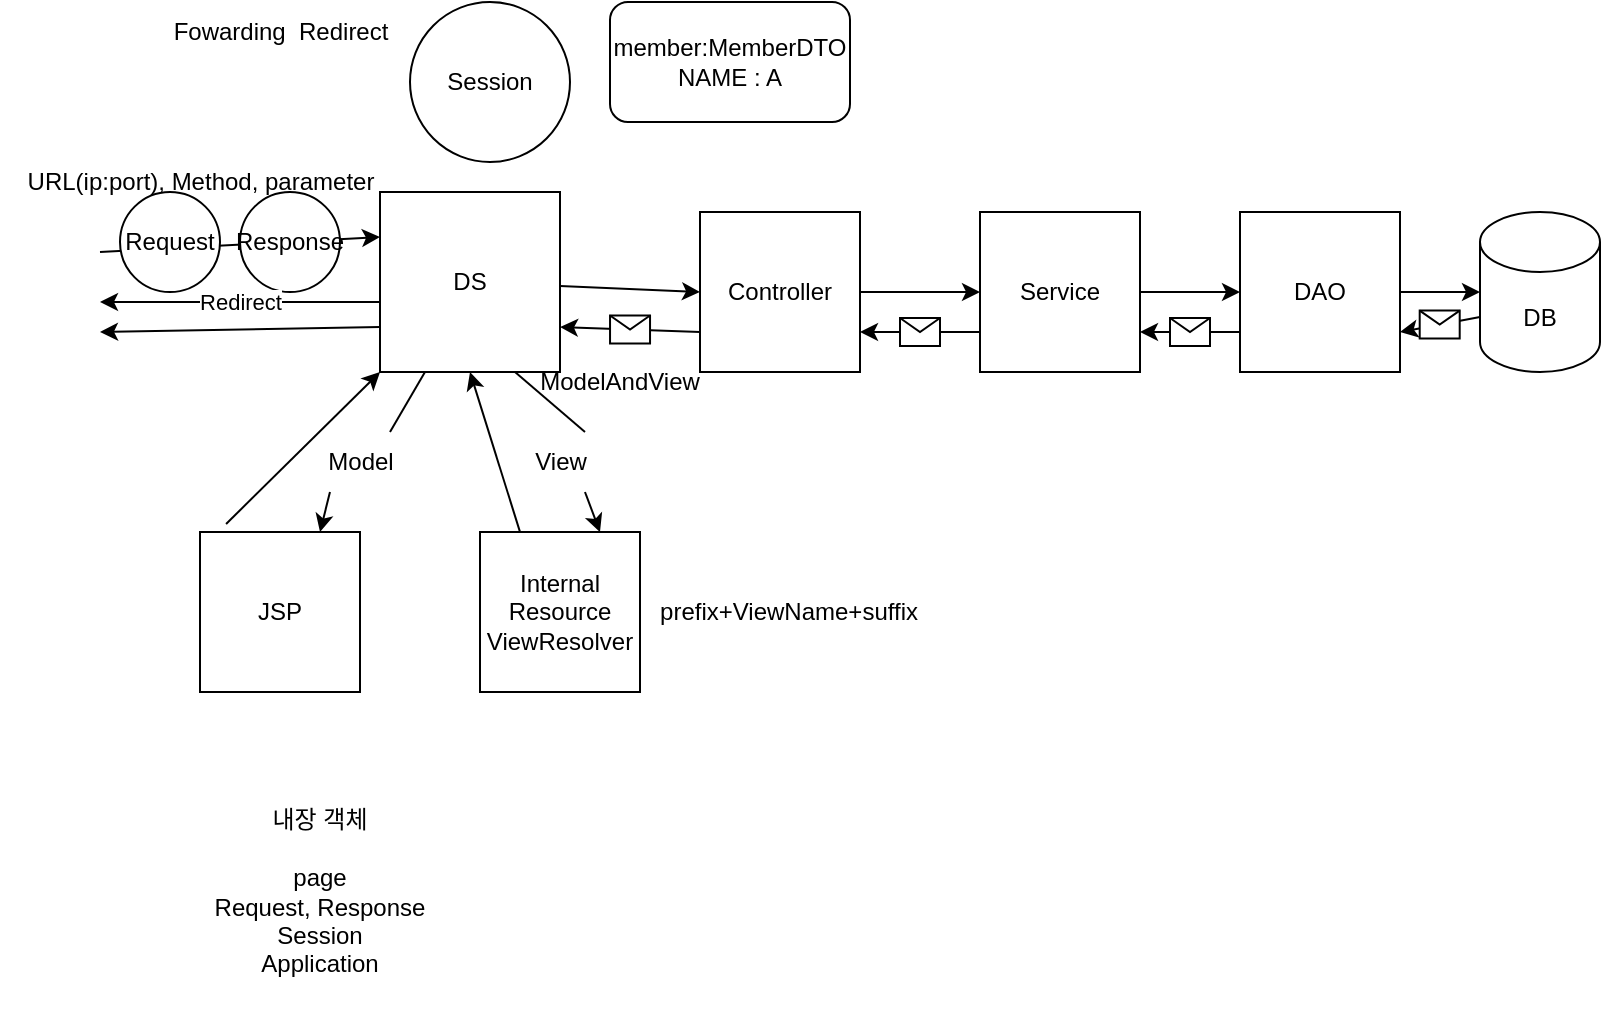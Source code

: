 <mxfile version="20.8.20" type="github" pages="3">
  <diagram name="페이지-1" id="8VsX6u2GSIh2Y2j6Jof8">
    <mxGraphModel dx="1434" dy="796" grid="1" gridSize="10" guides="1" tooltips="1" connect="1" arrows="1" fold="1" page="1" pageScale="1" pageWidth="827" pageHeight="1169" math="0" shadow="0">
      <root>
        <mxCell id="0" />
        <mxCell id="1" parent="0" />
        <mxCell id="Co6OWSpJsQyxa1vnx8kF-1" value="DB" style="shape=cylinder3;whiteSpace=wrap;html=1;boundedLbl=1;backgroundOutline=1;size=15;" parent="1" vertex="1">
          <mxGeometry x="740" y="120" width="60" height="80" as="geometry" />
        </mxCell>
        <mxCell id="Co6OWSpJsQyxa1vnx8kF-2" value="DAO" style="whiteSpace=wrap;html=1;aspect=fixed;" parent="1" vertex="1">
          <mxGeometry x="620" y="120" width="80" height="80" as="geometry" />
        </mxCell>
        <mxCell id="Co6OWSpJsQyxa1vnx8kF-3" value="Service" style="whiteSpace=wrap;html=1;aspect=fixed;" parent="1" vertex="1">
          <mxGeometry x="490" y="120" width="80" height="80" as="geometry" />
        </mxCell>
        <mxCell id="Co6OWSpJsQyxa1vnx8kF-4" value="Controller" style="whiteSpace=wrap;html=1;aspect=fixed;" parent="1" vertex="1">
          <mxGeometry x="350" y="120" width="80" height="80" as="geometry" />
        </mxCell>
        <mxCell id="Co6OWSpJsQyxa1vnx8kF-5" value="JSP" style="whiteSpace=wrap;html=1;aspect=fixed;" parent="1" vertex="1">
          <mxGeometry x="100" y="280" width="80" height="80" as="geometry" />
        </mxCell>
        <mxCell id="Co6OWSpJsQyxa1vnx8kF-6" value="DS" style="whiteSpace=wrap;html=1;aspect=fixed;" parent="1" vertex="1">
          <mxGeometry x="190" y="110" width="90" height="90" as="geometry" />
        </mxCell>
        <mxCell id="Co6OWSpJsQyxa1vnx8kF-7" value="Internal&lt;br&gt;Resource&lt;br&gt;ViewResolver" style="whiteSpace=wrap;html=1;aspect=fixed;" parent="1" vertex="1">
          <mxGeometry x="240" y="280" width="80" height="80" as="geometry" />
        </mxCell>
        <mxCell id="Co6OWSpJsQyxa1vnx8kF-9" value="" style="endArrow=classic;html=1;rounded=0;" parent="1" source="Co6OWSpJsQyxa1vnx8kF-6" edge="1">
          <mxGeometry width="50" height="50" relative="1" as="geometry">
            <mxPoint x="360" y="210" as="sourcePoint" />
            <mxPoint x="350" y="160" as="targetPoint" />
          </mxGeometry>
        </mxCell>
        <mxCell id="Co6OWSpJsQyxa1vnx8kF-10" value="" style="endArrow=classic;html=1;rounded=0;" parent="1" source="Co6OWSpJsQyxa1vnx8kF-4" edge="1">
          <mxGeometry width="50" height="50" relative="1" as="geometry">
            <mxPoint x="470" y="210" as="sourcePoint" />
            <mxPoint x="490" y="160" as="targetPoint" />
          </mxGeometry>
        </mxCell>
        <mxCell id="Co6OWSpJsQyxa1vnx8kF-11" value="" style="endArrow=classic;html=1;rounded=0;" parent="1" source="Co6OWSpJsQyxa1vnx8kF-3" edge="1">
          <mxGeometry width="50" height="50" relative="1" as="geometry">
            <mxPoint x="610" y="210" as="sourcePoint" />
            <mxPoint x="620" y="160" as="targetPoint" />
          </mxGeometry>
        </mxCell>
        <mxCell id="Co6OWSpJsQyxa1vnx8kF-12" value="" style="endArrow=classic;html=1;rounded=0;exitX=1;exitY=0.5;exitDx=0;exitDy=0;entryX=0;entryY=0.5;entryDx=0;entryDy=0;entryPerimeter=0;" parent="1" source="Co6OWSpJsQyxa1vnx8kF-2" target="Co6OWSpJsQyxa1vnx8kF-1" edge="1">
          <mxGeometry width="50" height="50" relative="1" as="geometry">
            <mxPoint x="430" y="350" as="sourcePoint" />
            <mxPoint x="480" y="300" as="targetPoint" />
          </mxGeometry>
        </mxCell>
        <mxCell id="Co6OWSpJsQyxa1vnx8kF-13" value="" style="endArrow=classic;html=1;rounded=0;exitX=0;exitY=0;exitDx=0;exitDy=52.5;exitPerimeter=0;entryX=1;entryY=0.75;entryDx=0;entryDy=0;" parent="1" source="Co6OWSpJsQyxa1vnx8kF-1" target="Co6OWSpJsQyxa1vnx8kF-2" edge="1">
          <mxGeometry relative="1" as="geometry">
            <mxPoint x="410" y="330" as="sourcePoint" />
            <mxPoint x="510" y="330" as="targetPoint" />
          </mxGeometry>
        </mxCell>
        <mxCell id="Co6OWSpJsQyxa1vnx8kF-14" value="" style="shape=message;html=1;outlineConnect=0;" parent="Co6OWSpJsQyxa1vnx8kF-13" vertex="1">
          <mxGeometry width="20" height="14" relative="1" as="geometry">
            <mxPoint x="-10" y="-7" as="offset" />
          </mxGeometry>
        </mxCell>
        <mxCell id="Co6OWSpJsQyxa1vnx8kF-16" value="" style="endArrow=classic;html=1;rounded=0;exitX=0;exitY=0.75;exitDx=0;exitDy=0;entryX=1;entryY=0.75;entryDx=0;entryDy=0;" parent="1" source="Co6OWSpJsQyxa1vnx8kF-2" target="Co6OWSpJsQyxa1vnx8kF-3" edge="1">
          <mxGeometry relative="1" as="geometry">
            <mxPoint x="540" y="330" as="sourcePoint" />
            <mxPoint x="640" y="330" as="targetPoint" />
          </mxGeometry>
        </mxCell>
        <mxCell id="Co6OWSpJsQyxa1vnx8kF-17" value="" style="shape=message;html=1;outlineConnect=0;" parent="Co6OWSpJsQyxa1vnx8kF-16" vertex="1">
          <mxGeometry width="20" height="14" relative="1" as="geometry">
            <mxPoint x="-10" y="-7" as="offset" />
          </mxGeometry>
        </mxCell>
        <mxCell id="Co6OWSpJsQyxa1vnx8kF-18" value="" style="endArrow=classic;html=1;rounded=0;exitX=0;exitY=0.75;exitDx=0;exitDy=0;entryX=1;entryY=0.75;entryDx=0;entryDy=0;" parent="1" source="Co6OWSpJsQyxa1vnx8kF-3" target="Co6OWSpJsQyxa1vnx8kF-4" edge="1">
          <mxGeometry relative="1" as="geometry">
            <mxPoint x="410" y="330" as="sourcePoint" />
            <mxPoint x="510" y="330" as="targetPoint" />
          </mxGeometry>
        </mxCell>
        <mxCell id="Co6OWSpJsQyxa1vnx8kF-19" value="" style="shape=message;html=1;outlineConnect=0;" parent="Co6OWSpJsQyxa1vnx8kF-18" vertex="1">
          <mxGeometry width="20" height="14" relative="1" as="geometry">
            <mxPoint x="-10" y="-7" as="offset" />
          </mxGeometry>
        </mxCell>
        <mxCell id="Co6OWSpJsQyxa1vnx8kF-20" value="" style="endArrow=classic;html=1;rounded=0;exitX=0;exitY=0.75;exitDx=0;exitDy=0;entryX=1;entryY=0.75;entryDx=0;entryDy=0;" parent="1" source="Co6OWSpJsQyxa1vnx8kF-4" target="Co6OWSpJsQyxa1vnx8kF-6" edge="1">
          <mxGeometry relative="1" as="geometry">
            <mxPoint x="410" y="330" as="sourcePoint" />
            <mxPoint x="510" y="330" as="targetPoint" />
          </mxGeometry>
        </mxCell>
        <mxCell id="Co6OWSpJsQyxa1vnx8kF-21" value="" style="shape=message;html=1;outlineConnect=0;" parent="Co6OWSpJsQyxa1vnx8kF-20" vertex="1">
          <mxGeometry width="20" height="14" relative="1" as="geometry">
            <mxPoint x="-10" y="-7" as="offset" />
          </mxGeometry>
        </mxCell>
        <mxCell id="Co6OWSpJsQyxa1vnx8kF-22" value="ModelAndView" style="text;html=1;strokeColor=none;fillColor=none;align=center;verticalAlign=middle;whiteSpace=wrap;rounded=0;" parent="1" vertex="1">
          <mxGeometry x="280" y="190" width="60" height="30" as="geometry" />
        </mxCell>
        <mxCell id="Co6OWSpJsQyxa1vnx8kF-23" value="" style="endArrow=classic;html=1;rounded=0;exitX=0.75;exitY=1;exitDx=0;exitDy=0;entryX=0.75;entryY=0;entryDx=0;entryDy=0;startArrow=none;" parent="1" source="Co6OWSpJsQyxa1vnx8kF-24" target="Co6OWSpJsQyxa1vnx8kF-7" edge="1">
          <mxGeometry width="50" height="50" relative="1" as="geometry">
            <mxPoint x="430" y="150" as="sourcePoint" />
            <mxPoint x="480" y="100" as="targetPoint" />
          </mxGeometry>
        </mxCell>
        <mxCell id="Co6OWSpJsQyxa1vnx8kF-25" value="prefix+ViewName+suffix" style="text;html=1;align=center;verticalAlign=middle;resizable=0;points=[];autosize=1;strokeColor=none;fillColor=none;" parent="1" vertex="1">
          <mxGeometry x="319" y="305" width="150" height="30" as="geometry" />
        </mxCell>
        <mxCell id="Co6OWSpJsQyxa1vnx8kF-26" value="" style="endArrow=classic;html=1;rounded=0;exitX=0.25;exitY=0;exitDx=0;exitDy=0;entryX=0.5;entryY=1;entryDx=0;entryDy=0;" parent="1" source="Co6OWSpJsQyxa1vnx8kF-7" target="Co6OWSpJsQyxa1vnx8kF-6" edge="1">
          <mxGeometry width="50" height="50" relative="1" as="geometry">
            <mxPoint x="430" y="150" as="sourcePoint" />
            <mxPoint x="480" y="100" as="targetPoint" />
          </mxGeometry>
        </mxCell>
        <mxCell id="Co6OWSpJsQyxa1vnx8kF-27" value="" style="endArrow=classic;html=1;rounded=0;exitX=0.25;exitY=1;exitDx=0;exitDy=0;entryX=0.75;entryY=0;entryDx=0;entryDy=0;startArrow=none;" parent="1" source="Co6OWSpJsQyxa1vnx8kF-28" target="Co6OWSpJsQyxa1vnx8kF-5" edge="1">
          <mxGeometry width="50" height="50" relative="1" as="geometry">
            <mxPoint x="70" y="250" as="sourcePoint" />
            <mxPoint x="120" y="200" as="targetPoint" />
          </mxGeometry>
        </mxCell>
        <mxCell id="Co6OWSpJsQyxa1vnx8kF-29" value="" style="endArrow=classic;html=1;rounded=0;exitX=0.163;exitY=-0.05;exitDx=0;exitDy=0;exitPerimeter=0;entryX=0;entryY=1;entryDx=0;entryDy=0;" parent="1" source="Co6OWSpJsQyxa1vnx8kF-5" target="Co6OWSpJsQyxa1vnx8kF-6" edge="1">
          <mxGeometry width="50" height="50" relative="1" as="geometry">
            <mxPoint x="430" y="150" as="sourcePoint" />
            <mxPoint x="480" y="100" as="targetPoint" />
          </mxGeometry>
        </mxCell>
        <mxCell id="Co6OWSpJsQyxa1vnx8kF-30" value="" style="endArrow=none;html=1;rounded=0;exitX=0.25;exitY=1;exitDx=0;exitDy=0;entryX=0.75;entryY=0;entryDx=0;entryDy=0;" parent="1" source="Co6OWSpJsQyxa1vnx8kF-6" target="Co6OWSpJsQyxa1vnx8kF-28" edge="1">
          <mxGeometry width="50" height="50" relative="1" as="geometry">
            <mxPoint x="200" y="200" as="sourcePoint" />
            <mxPoint x="160" y="280" as="targetPoint" />
          </mxGeometry>
        </mxCell>
        <mxCell id="Co6OWSpJsQyxa1vnx8kF-28" value="Model" style="text;html=1;align=center;verticalAlign=middle;resizable=0;points=[];autosize=1;strokeColor=none;fillColor=none;" parent="1" vertex="1">
          <mxGeometry x="150" y="230" width="60" height="30" as="geometry" />
        </mxCell>
        <mxCell id="Co6OWSpJsQyxa1vnx8kF-31" value="" style="endArrow=none;html=1;rounded=0;exitX=0.75;exitY=1;exitDx=0;exitDy=0;entryX=0.75;entryY=0;entryDx=0;entryDy=0;" parent="1" source="Co6OWSpJsQyxa1vnx8kF-6" target="Co6OWSpJsQyxa1vnx8kF-24" edge="1">
          <mxGeometry width="50" height="50" relative="1" as="geometry">
            <mxPoint x="240" y="200" as="sourcePoint" />
            <mxPoint x="300" y="280" as="targetPoint" />
          </mxGeometry>
        </mxCell>
        <mxCell id="Co6OWSpJsQyxa1vnx8kF-24" value="View" style="text;html=1;align=center;verticalAlign=middle;resizable=0;points=[];autosize=1;strokeColor=none;fillColor=none;" parent="1" vertex="1">
          <mxGeometry x="255" y="230" width="50" height="30" as="geometry" />
        </mxCell>
        <mxCell id="Co6OWSpJsQyxa1vnx8kF-33" value="" style="endArrow=classic;html=1;rounded=0;exitX=0;exitY=0.75;exitDx=0;exitDy=0;" parent="1" source="Co6OWSpJsQyxa1vnx8kF-6" edge="1">
          <mxGeometry width="50" height="50" relative="1" as="geometry">
            <mxPoint x="50" y="220" as="sourcePoint" />
            <mxPoint x="50" y="180" as="targetPoint" />
          </mxGeometry>
        </mxCell>
        <mxCell id="Co6OWSpJsQyxa1vnx8kF-35" value="" style="endArrow=classic;html=1;rounded=0;entryX=0;entryY=0.25;entryDx=0;entryDy=0;" parent="1" target="Co6OWSpJsQyxa1vnx8kF-6" edge="1">
          <mxGeometry width="50" height="50" relative="1" as="geometry">
            <mxPoint x="50" y="140" as="sourcePoint" />
            <mxPoint x="90" y="90" as="targetPoint" />
          </mxGeometry>
        </mxCell>
        <mxCell id="Co6OWSpJsQyxa1vnx8kF-36" value="URL(ip:port), Method, parameter" style="text;html=1;align=center;verticalAlign=middle;resizable=0;points=[];autosize=1;strokeColor=none;fillColor=none;" parent="1" vertex="1">
          <mxGeometry y="90" width="200" height="30" as="geometry" />
        </mxCell>
        <mxCell id="Co6OWSpJsQyxa1vnx8kF-37" value="Request" style="ellipse;whiteSpace=wrap;html=1;aspect=fixed;" parent="1" vertex="1">
          <mxGeometry x="60" y="110" width="50" height="50" as="geometry" />
        </mxCell>
        <mxCell id="Co6OWSpJsQyxa1vnx8kF-38" value="Response" style="ellipse;whiteSpace=wrap;html=1;aspect=fixed;" parent="1" vertex="1">
          <mxGeometry x="120" y="110" width="50" height="50" as="geometry" />
        </mxCell>
        <mxCell id="Co6OWSpJsQyxa1vnx8kF-39" value="Fowarding&amp;nbsp; Redirect" style="text;html=1;align=center;verticalAlign=middle;resizable=0;points=[];autosize=1;strokeColor=none;fillColor=none;" parent="1" vertex="1">
          <mxGeometry x="75" y="15" width="130" height="30" as="geometry" />
        </mxCell>
        <mxCell id="Co6OWSpJsQyxa1vnx8kF-40" value="Redirect" style="endArrow=classic;html=1;rounded=0;exitX=0;exitY=0.611;exitDx=0;exitDy=0;exitPerimeter=0;" parent="1" source="Co6OWSpJsQyxa1vnx8kF-6" edge="1">
          <mxGeometry relative="1" as="geometry">
            <mxPoint x="380" y="120" as="sourcePoint" />
            <mxPoint x="50" y="165" as="targetPoint" />
            <mxPoint as="offset" />
          </mxGeometry>
        </mxCell>
        <mxCell id="gNySViZKw0WaqLW3PoVu-1" value="내장 객체&lt;br&gt;&lt;br&gt;page&lt;br&gt;Request, Response&lt;br&gt;Session&lt;br&gt;Application" style="text;html=1;strokeColor=none;fillColor=none;align=center;verticalAlign=middle;whiteSpace=wrap;rounded=0;" vertex="1" parent="1">
          <mxGeometry x="80" y="400" width="160" height="120" as="geometry" />
        </mxCell>
        <mxCell id="gNySViZKw0WaqLW3PoVu-3" value="member:MemberDTO&lt;br&gt;NAME : A" style="rounded=1;whiteSpace=wrap;html=1;" vertex="1" parent="1">
          <mxGeometry x="305" y="15" width="120" height="60" as="geometry" />
        </mxCell>
        <mxCell id="gNySViZKw0WaqLW3PoVu-4" value="Session" style="ellipse;whiteSpace=wrap;html=1;aspect=fixed;" vertex="1" parent="1">
          <mxGeometry x="205" y="15" width="80" height="80" as="geometry" />
        </mxCell>
      </root>
    </mxGraphModel>
  </diagram>
  <diagram id="CFYlH6zipoI-03lq3Nyo" name="페이지-2">
    <mxGraphModel dx="695" dy="637" grid="1" gridSize="10" guides="1" tooltips="1" connect="1" arrows="1" fold="1" page="1" pageScale="1" pageWidth="1169" pageHeight="827" math="0" shadow="0">
      <root>
        <mxCell id="0" />
        <mxCell id="1" parent="0" />
        <mxCell id="QBxiAqBo964aLrGUD7x6-1" value="ProductDAO" style="swimlane;fontStyle=1;align=center;verticalAlign=top;childLayout=stackLayout;horizontal=1;startSize=26;horizontalStack=0;resizeParent=1;resizeParentMax=0;resizeLast=0;collapsible=1;marginBottom=0;" parent="1" vertex="1">
          <mxGeometry x="880" y="120" width="260" height="188" as="geometry" />
        </mxCell>
        <mxCell id="QBxiAqBo964aLrGUD7x6-2" value="- sqlSession: SqlSession&#xa;- NAMESPACE : String" style="text;strokeColor=none;fillColor=none;align=left;verticalAlign=top;spacingLeft=4;spacingRight=4;overflow=hidden;rotatable=0;points=[[0,0.5],[1,0.5]];portConstraint=eastwest;" parent="QBxiAqBo964aLrGUD7x6-1" vertex="1">
          <mxGeometry y="26" width="260" height="44" as="geometry" />
        </mxCell>
        <mxCell id="QBxiAqBo964aLrGUD7x6-3" value="" style="line;strokeWidth=1;fillColor=none;align=left;verticalAlign=middle;spacingTop=-1;spacingLeft=3;spacingRight=3;rotatable=0;labelPosition=right;points=[];portConstraint=eastwest;strokeColor=inherit;" parent="QBxiAqBo964aLrGUD7x6-1" vertex="1">
          <mxGeometry y="70" width="260" height="28" as="geometry" />
        </mxCell>
        <mxCell id="QBxiAqBo964aLrGUD7x6-4" value="+ getProductList(): List&lt;ProductDTO&gt;&#xa;+ getProductDetail(ProductDTO): ProductDTO&#xa;+ setProductAdd(ProductDTO) : int" style="text;strokeColor=none;fillColor=none;align=left;verticalAlign=top;spacingLeft=4;spacingRight=4;overflow=hidden;rotatable=0;points=[[0,0.5],[1,0.5]];portConstraint=eastwest;" parent="QBxiAqBo964aLrGUD7x6-1" vertex="1">
          <mxGeometry y="98" width="260" height="90" as="geometry" />
        </mxCell>
        <mxCell id="QBxiAqBo964aLrGUD7x6-5" value="Product" style="text;html=1;align=center;verticalAlign=middle;resizable=0;points=[];autosize=1;strokeColor=none;fillColor=none;" parent="1" vertex="1">
          <mxGeometry x="40" y="35" width="60" height="30" as="geometry" />
        </mxCell>
        <mxCell id="QBxiAqBo964aLrGUD7x6-6" value="ProductService" style="swimlane;fontStyle=1;align=center;verticalAlign=top;childLayout=stackLayout;horizontal=1;startSize=26;horizontalStack=0;resizeParent=1;resizeParentMax=0;resizeLast=0;collapsible=1;marginBottom=0;" parent="1" vertex="1">
          <mxGeometry x="480" y="120" width="340" height="180" as="geometry" />
        </mxCell>
        <mxCell id="QBxiAqBo964aLrGUD7x6-7" value="- productDAO: ProductDAO" style="text;strokeColor=none;fillColor=none;align=left;verticalAlign=top;spacingLeft=4;spacingRight=4;overflow=hidden;rotatable=0;points=[[0,0.5],[1,0.5]];portConstraint=eastwest;" parent="QBxiAqBo964aLrGUD7x6-6" vertex="1">
          <mxGeometry y="26" width="340" height="26" as="geometry" />
        </mxCell>
        <mxCell id="QBxiAqBo964aLrGUD7x6-8" value="" style="line;strokeWidth=1;fillColor=none;align=left;verticalAlign=middle;spacingTop=-1;spacingLeft=3;spacingRight=3;rotatable=0;labelPosition=right;points=[];portConstraint=eastwest;strokeColor=inherit;" parent="QBxiAqBo964aLrGUD7x6-6" vertex="1">
          <mxGeometry y="52" width="340" height="8" as="geometry" />
        </mxCell>
        <mxCell id="QBxiAqBo964aLrGUD7x6-9" value="+ getProductList(): List&lt;ProductDTO&gt;&#xa;+ getProductDetail(ProductDTO): ProductDTO&#xa;+ setProductAdd(ProductDTO, List&lt;ProductOptionDTO) : int" style="text;strokeColor=none;fillColor=none;align=left;verticalAlign=top;spacingLeft=4;spacingRight=4;overflow=hidden;rotatable=0;points=[[0,0.5],[1,0.5]];portConstraint=eastwest;" parent="QBxiAqBo964aLrGUD7x6-6" vertex="1">
          <mxGeometry y="60" width="340" height="120" as="geometry" />
        </mxCell>
        <mxCell id="QBxiAqBo964aLrGUD7x6-11" value="ProductController" style="swimlane;fontStyle=1;align=center;verticalAlign=top;childLayout=stackLayout;horizontal=1;startSize=26;horizontalStack=0;resizeParent=1;resizeParentMax=0;resizeLast=0;collapsible=1;marginBottom=0;" parent="1" vertex="1">
          <mxGeometry x="40" y="120" width="370" height="180" as="geometry" />
        </mxCell>
        <mxCell id="QBxiAqBo964aLrGUD7x6-12" value="- productSerivce: ProductService" style="text;strokeColor=none;fillColor=none;align=left;verticalAlign=top;spacingLeft=4;spacingRight=4;overflow=hidden;rotatable=0;points=[[0,0.5],[1,0.5]];portConstraint=eastwest;" parent="QBxiAqBo964aLrGUD7x6-11" vertex="1">
          <mxGeometry y="26" width="370" height="26" as="geometry" />
        </mxCell>
        <mxCell id="QBxiAqBo964aLrGUD7x6-13" value="" style="line;strokeWidth=1;fillColor=none;align=left;verticalAlign=middle;spacingTop=-1;spacingLeft=3;spacingRight=3;rotatable=0;labelPosition=right;points=[];portConstraint=eastwest;strokeColor=inherit;" parent="QBxiAqBo964aLrGUD7x6-11" vertex="1">
          <mxGeometry y="52" width="370" height="8" as="geometry" />
        </mxCell>
        <mxCell id="QBxiAqBo964aLrGUD7x6-14" value="+ getProductList(): ModelAndView&#xa;+ getProductDetail(ProductDTO): String&#xa;+ setProductAdd() : void&#xa;+ setProductAdd(ProductDTO) : String" style="text;strokeColor=none;fillColor=none;align=left;verticalAlign=top;spacingLeft=4;spacingRight=4;overflow=hidden;rotatable=0;points=[[0,0.5],[1,0.5]];portConstraint=eastwest;" parent="QBxiAqBo964aLrGUD7x6-11" vertex="1">
          <mxGeometry y="60" width="370" height="120" as="geometry" />
        </mxCell>
        <mxCell id="QBxiAqBo964aLrGUD7x6-15" value="" style="edgeStyle=orthogonalEdgeStyle;rounded=0;orthogonalLoop=1;jettySize=auto;html=1;" parent="1" source="QBxiAqBo964aLrGUD7x6-14" target="QBxiAqBo964aLrGUD7x6-9" edge="1">
          <mxGeometry relative="1" as="geometry" />
        </mxCell>
        <mxCell id="QBxiAqBo964aLrGUD7x6-16" value="" style="edgeStyle=orthogonalEdgeStyle;rounded=0;orthogonalLoop=1;jettySize=auto;html=1;entryX=-0.019;entryY=0.244;entryDx=0;entryDy=0;entryPerimeter=0;" parent="1" source="QBxiAqBo964aLrGUD7x6-9" target="QBxiAqBo964aLrGUD7x6-4" edge="1">
          <mxGeometry relative="1" as="geometry" />
        </mxCell>
      </root>
    </mxGraphModel>
  </diagram>
  <diagram id="O0BFRVTFYS-fKkf3Rx82" name="페이지-3">
    <mxGraphModel dx="1035" dy="1062" grid="1" gridSize="10" guides="1" tooltips="1" connect="1" arrows="1" fold="1" page="1" pageScale="1" pageWidth="1169" pageHeight="827" math="0" shadow="0">
      <root>
        <mxCell id="0" />
        <mxCell id="1" parent="0" />
        <mxCell id="RbpKCiaNgvNL8AKew7vg-1" value="Member" style="text;html=1;align=center;verticalAlign=middle;resizable=0;points=[];autosize=1;strokeColor=none;fillColor=none;" parent="1" vertex="1">
          <mxGeometry x="40" y="50" width="70" height="30" as="geometry" />
        </mxCell>
        <mxCell id="RbpKCiaNgvNL8AKew7vg-2" value="MemberDAO" style="swimlane;fontStyle=1;align=center;verticalAlign=top;childLayout=stackLayout;horizontal=1;startSize=26;horizontalStack=0;resizeParent=1;resizeParentMax=0;resizeLast=0;collapsible=1;marginBottom=0;" parent="1" vertex="1">
          <mxGeometry x="875" y="105" width="260" height="188" as="geometry" />
        </mxCell>
        <mxCell id="RbpKCiaNgvNL8AKew7vg-3" value="- sqlSession: SqlSession&#xa;- NAMESPACE : String" style="text;strokeColor=none;fillColor=none;align=left;verticalAlign=top;spacingLeft=4;spacingRight=4;overflow=hidden;rotatable=0;points=[[0,0.5],[1,0.5]];portConstraint=eastwest;" parent="RbpKCiaNgvNL8AKew7vg-2" vertex="1">
          <mxGeometry y="26" width="260" height="44" as="geometry" />
        </mxCell>
        <mxCell id="RbpKCiaNgvNL8AKew7vg-4" value="" style="line;strokeWidth=1;fillColor=none;align=left;verticalAlign=middle;spacingTop=-1;spacingLeft=3;spacingRight=3;rotatable=0;labelPosition=right;points=[];portConstraint=eastwest;strokeColor=inherit;" parent="RbpKCiaNgvNL8AKew7vg-2" vertex="1">
          <mxGeometry y="70" width="260" height="28" as="geometry" />
        </mxCell>
        <mxCell id="RbpKCiaNgvNL8AKew7vg-5" value="+ setMemberAdd(MemberDTO) : int" style="text;strokeColor=none;fillColor=none;align=left;verticalAlign=top;spacingLeft=4;spacingRight=4;overflow=hidden;rotatable=0;points=[[0,0.5],[1,0.5]];portConstraint=eastwest;" parent="RbpKCiaNgvNL8AKew7vg-2" vertex="1">
          <mxGeometry y="98" width="260" height="90" as="geometry" />
        </mxCell>
        <mxCell id="RbpKCiaNgvNL8AKew7vg-6" value="MemberService" style="swimlane;fontStyle=1;align=center;verticalAlign=top;childLayout=stackLayout;horizontal=1;startSize=26;horizontalStack=0;resizeParent=1;resizeParentMax=0;resizeLast=0;collapsible=1;marginBottom=0;" parent="1" vertex="1">
          <mxGeometry x="475" y="105" width="340" height="180" as="geometry" />
        </mxCell>
        <mxCell id="RbpKCiaNgvNL8AKew7vg-7" value="- memberDAO: MemberDAO" style="text;strokeColor=none;fillColor=none;align=left;verticalAlign=top;spacingLeft=4;spacingRight=4;overflow=hidden;rotatable=0;points=[[0,0.5],[1,0.5]];portConstraint=eastwest;" parent="RbpKCiaNgvNL8AKew7vg-6" vertex="1">
          <mxGeometry y="26" width="340" height="26" as="geometry" />
        </mxCell>
        <mxCell id="RbpKCiaNgvNL8AKew7vg-8" value="" style="line;strokeWidth=1;fillColor=none;align=left;verticalAlign=middle;spacingTop=-1;spacingLeft=3;spacingRight=3;rotatable=0;labelPosition=right;points=[];portConstraint=eastwest;strokeColor=inherit;" parent="RbpKCiaNgvNL8AKew7vg-6" vertex="1">
          <mxGeometry y="52" width="340" height="8" as="geometry" />
        </mxCell>
        <mxCell id="RbpKCiaNgvNL8AKew7vg-9" value="+ setMemberAdd(MemberDTO) : int" style="text;strokeColor=none;fillColor=none;align=left;verticalAlign=top;spacingLeft=4;spacingRight=4;overflow=hidden;rotatable=0;points=[[0,0.5],[1,0.5]];portConstraint=eastwest;" parent="RbpKCiaNgvNL8AKew7vg-6" vertex="1">
          <mxGeometry y="60" width="340" height="120" as="geometry" />
        </mxCell>
        <mxCell id="RbpKCiaNgvNL8AKew7vg-10" value="MemberController" style="swimlane;fontStyle=1;align=center;verticalAlign=top;childLayout=stackLayout;horizontal=1;startSize=26;horizontalStack=0;resizeParent=1;resizeParentMax=0;resizeLast=0;collapsible=1;marginBottom=0;" parent="1" vertex="1">
          <mxGeometry x="35" y="105" width="370" height="180" as="geometry" />
        </mxCell>
        <mxCell id="RbpKCiaNgvNL8AKew7vg-11" value="- memberSerivce: MemberService" style="text;strokeColor=none;fillColor=none;align=left;verticalAlign=top;spacingLeft=4;spacingRight=4;overflow=hidden;rotatable=0;points=[[0,0.5],[1,0.5]];portConstraint=eastwest;" parent="RbpKCiaNgvNL8AKew7vg-10" vertex="1">
          <mxGeometry y="26" width="370" height="26" as="geometry" />
        </mxCell>
        <mxCell id="RbpKCiaNgvNL8AKew7vg-12" value="" style="line;strokeWidth=1;fillColor=none;align=left;verticalAlign=middle;spacingTop=-1;spacingLeft=3;spacingRight=3;rotatable=0;labelPosition=right;points=[];portConstraint=eastwest;strokeColor=inherit;" parent="RbpKCiaNgvNL8AKew7vg-10" vertex="1">
          <mxGeometry y="52" width="370" height="8" as="geometry" />
        </mxCell>
        <mxCell id="RbpKCiaNgvNL8AKew7vg-13" value="+ setMemberAdd() : void&#xa;+ setMemberAdd(MemberDTO) : String" style="text;strokeColor=none;fillColor=none;align=left;verticalAlign=top;spacingLeft=4;spacingRight=4;overflow=hidden;rotatable=0;points=[[0,0.5],[1,0.5]];portConstraint=eastwest;" parent="RbpKCiaNgvNL8AKew7vg-10" vertex="1">
          <mxGeometry y="60" width="370" height="120" as="geometry" />
        </mxCell>
        <mxCell id="RbpKCiaNgvNL8AKew7vg-14" value="" style="edgeStyle=orthogonalEdgeStyle;rounded=0;orthogonalLoop=1;jettySize=auto;html=1;" parent="1" source="RbpKCiaNgvNL8AKew7vg-13" target="RbpKCiaNgvNL8AKew7vg-9" edge="1">
          <mxGeometry relative="1" as="geometry" />
        </mxCell>
        <mxCell id="RbpKCiaNgvNL8AKew7vg-15" value="" style="edgeStyle=orthogonalEdgeStyle;rounded=0;orthogonalLoop=1;jettySize=auto;html=1;entryX=-0.019;entryY=0.244;entryDx=0;entryDy=0;entryPerimeter=0;" parent="1" source="RbpKCiaNgvNL8AKew7vg-9" target="RbpKCiaNgvNL8AKew7vg-5" edge="1">
          <mxGeometry relative="1" as="geometry" />
        </mxCell>
      </root>
    </mxGraphModel>
  </diagram>
</mxfile>
